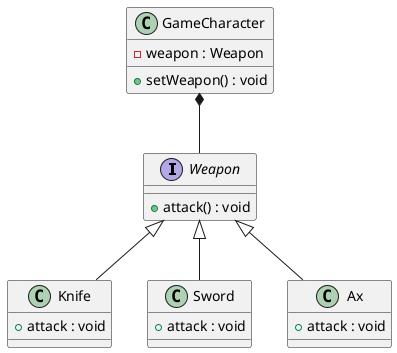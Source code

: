 @startuml
'https://plantuml.com/class-diagram

interface Weapon {

   + attack() : void
}

Weapon <|-- Knife
class Knife{
    + attack : void

}

Weapon <|-- Sword
class Sword {
    + attack : void
}

Weapon <|-- Ax
class Ax {
    + attack : void
}

GameCharacter *-- Weapon
Class GameCharacter
{
    - weapon : Weapon
    + setWeapon() : void
}




@enduml